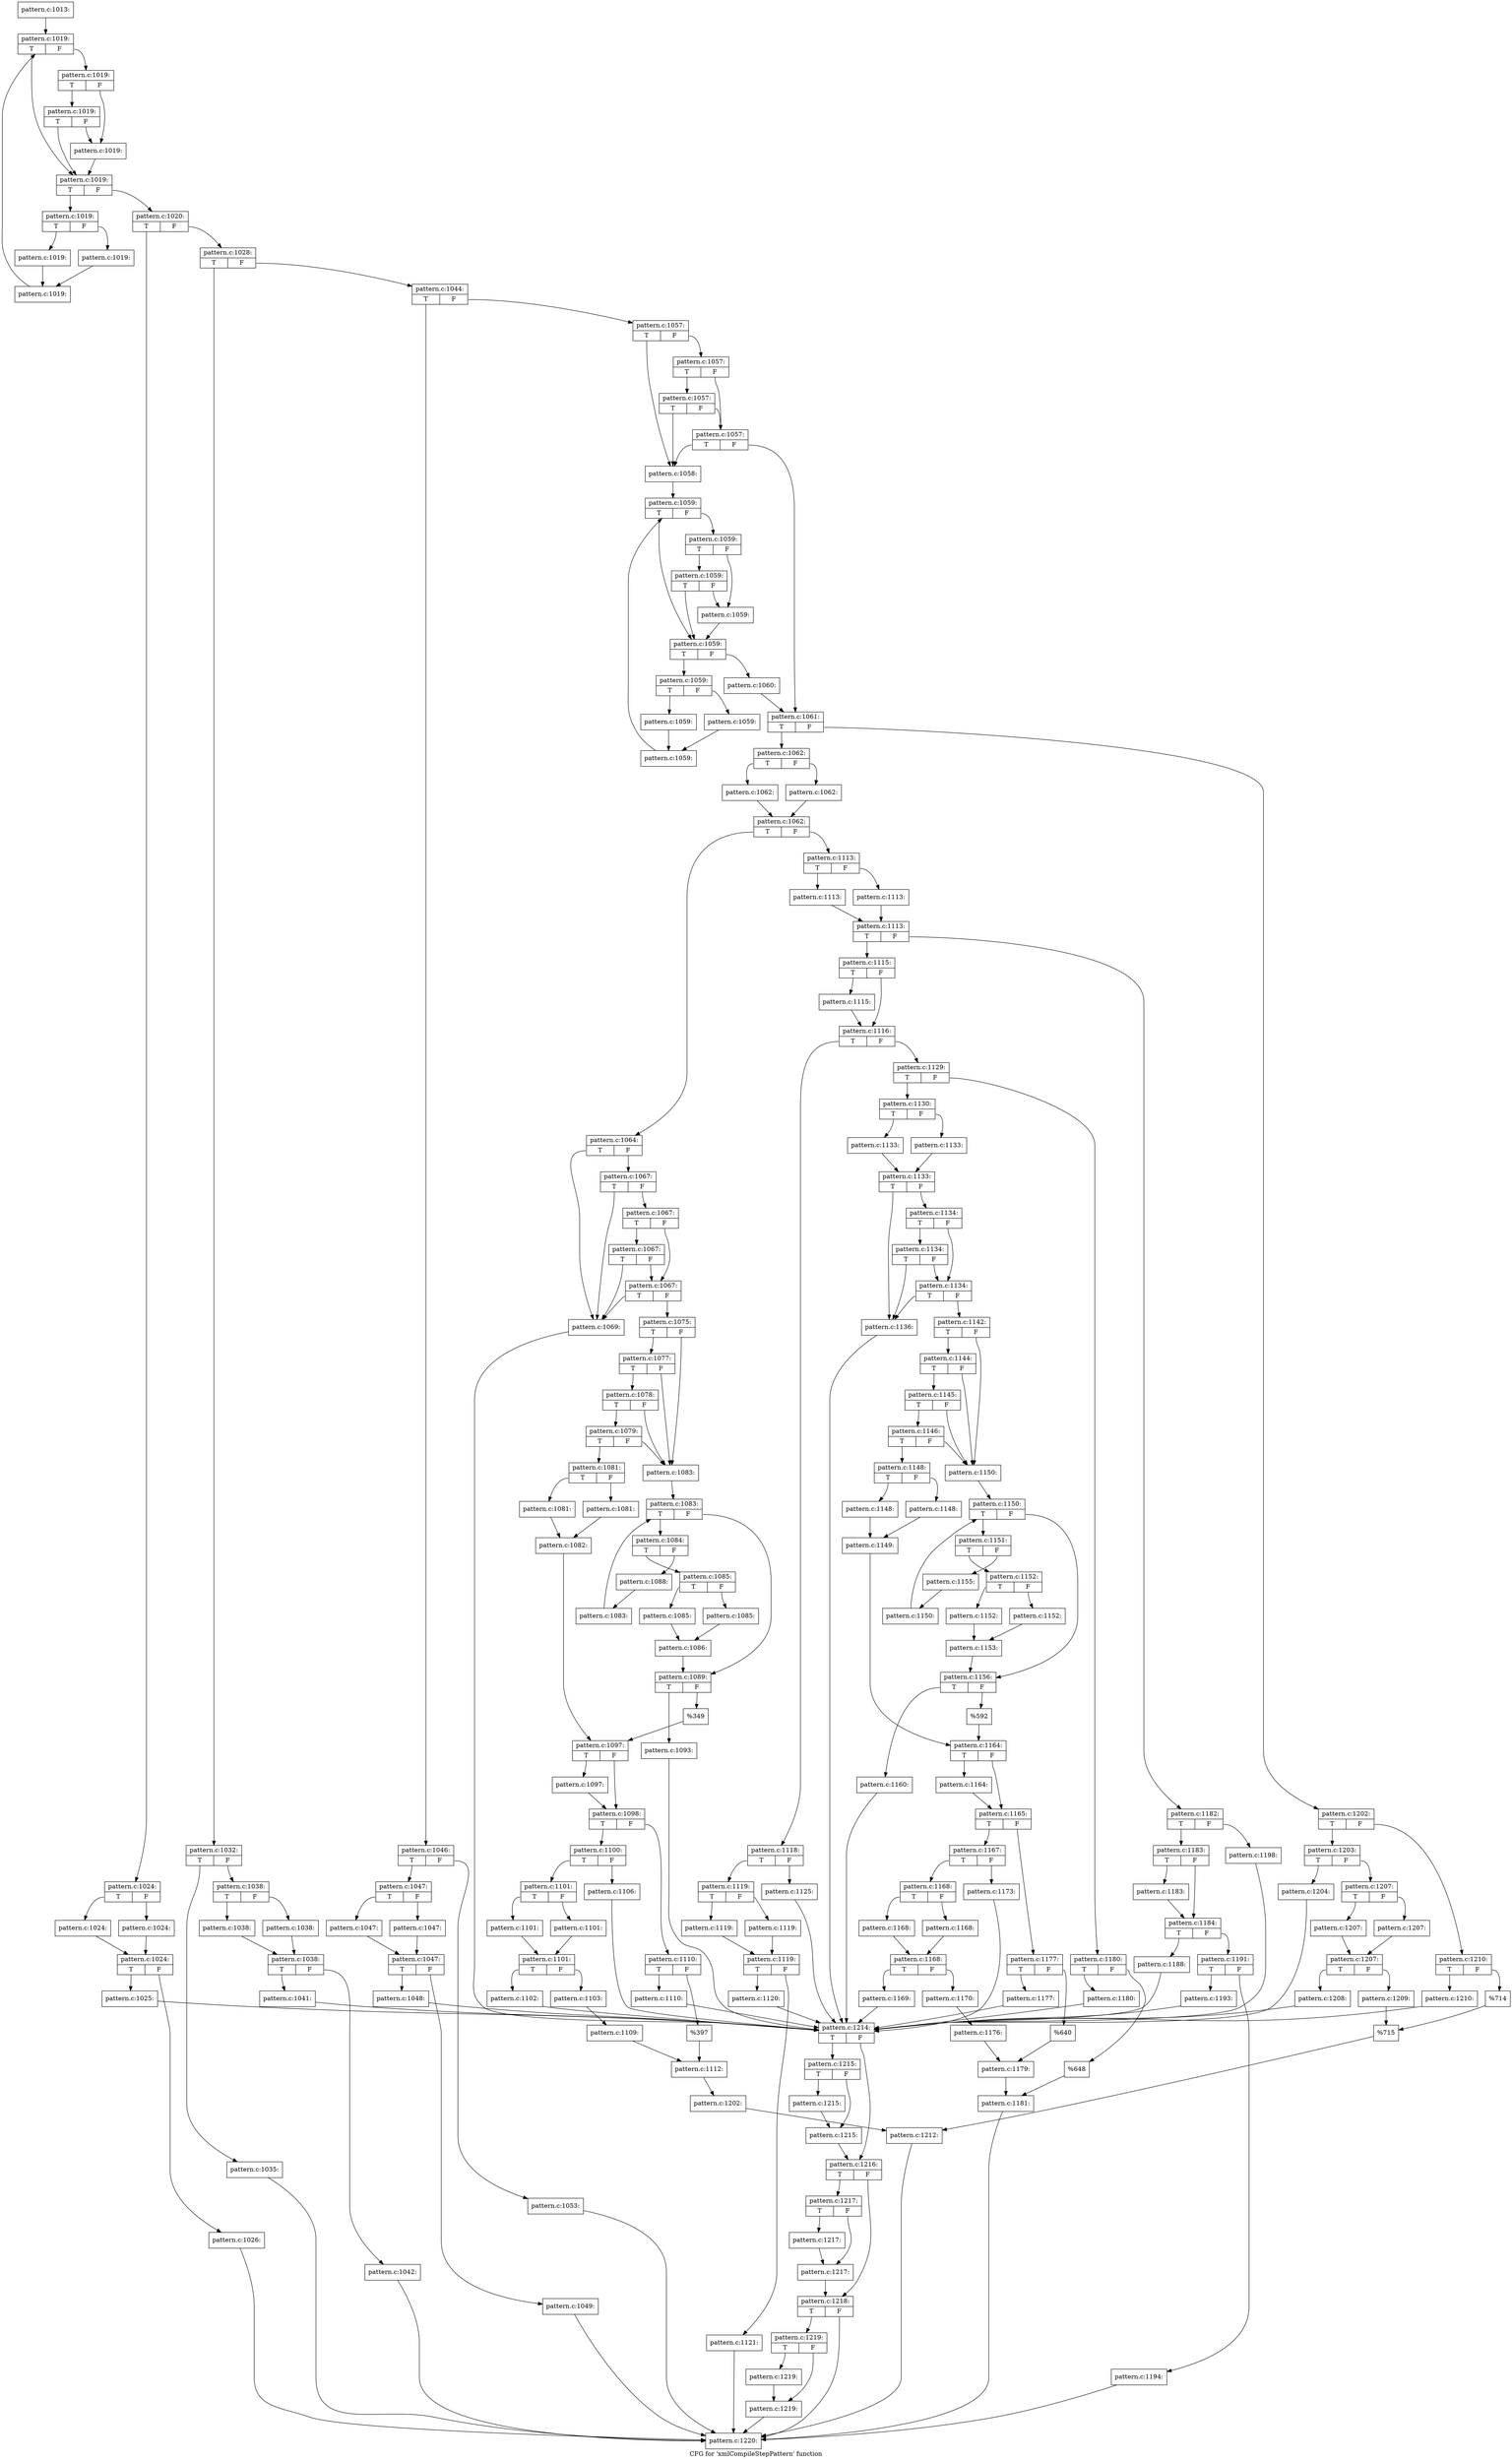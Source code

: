digraph "CFG for 'xmlCompileStepPattern' function" {
	label="CFG for 'xmlCompileStepPattern' function";

	Node0x46abc00 [shape=record,label="{pattern.c:1013:}"];
	Node0x46abc00 -> Node0x46b1bc0;
	Node0x46b1bc0 [shape=record,label="{pattern.c:1019:|{<s0>T|<s1>F}}"];
	Node0x46b1bc0:s0 -> Node0x46b1e00;
	Node0x46b1bc0:s1 -> Node0x46b1ea0;
	Node0x46b1ea0 [shape=record,label="{pattern.c:1019:|{<s0>T|<s1>F}}"];
	Node0x46b1ea0:s0 -> Node0x46b2200;
	Node0x46b1ea0:s1 -> Node0x46b1e50;
	Node0x46b2200 [shape=record,label="{pattern.c:1019:|{<s0>T|<s1>F}}"];
	Node0x46b2200:s0 -> Node0x46b1e00;
	Node0x46b2200:s1 -> Node0x46b1e50;
	Node0x46b1e50 [shape=record,label="{pattern.c:1019:}"];
	Node0x46b1e50 -> Node0x46b1e00;
	Node0x46b1e00 [shape=record,label="{pattern.c:1019:|{<s0>T|<s1>F}}"];
	Node0x46b1e00:s0 -> Node0x46b2830;
	Node0x46b1e00:s1 -> Node0x46b1db0;
	Node0x46b2830 [shape=record,label="{pattern.c:1019:|{<s0>T|<s1>F}}"];
	Node0x46b2830:s0 -> Node0x46b2ce0;
	Node0x46b2830:s1 -> Node0x46b2d30;
	Node0x46b2ce0 [shape=record,label="{pattern.c:1019:}"];
	Node0x46b2ce0 -> Node0x46b2d80;
	Node0x46b2d30 [shape=record,label="{pattern.c:1019:}"];
	Node0x46b2d30 -> Node0x46b2d80;
	Node0x46b2d80 [shape=record,label="{pattern.c:1019:}"];
	Node0x46b2d80 -> Node0x46b1bc0;
	Node0x46b1db0 [shape=record,label="{pattern.c:1020:|{<s0>T|<s1>F}}"];
	Node0x46b1db0:s0 -> Node0x46b36e0;
	Node0x46b1db0:s1 -> Node0x46b3730;
	Node0x46b36e0 [shape=record,label="{pattern.c:1024:|{<s0>T|<s1>F}}"];
	Node0x46b36e0:s0 -> Node0x46b3c40;
	Node0x46b36e0:s1 -> Node0x46b3c90;
	Node0x46b3c40 [shape=record,label="{pattern.c:1024:}"];
	Node0x46b3c40 -> Node0x46b3ce0;
	Node0x46b3c90 [shape=record,label="{pattern.c:1024:}"];
	Node0x46b3c90 -> Node0x46b3ce0;
	Node0x46b3ce0 [shape=record,label="{pattern.c:1024:|{<s0>T|<s1>F}}"];
	Node0x46b3ce0:s0 -> Node0x46b45b0;
	Node0x46b3ce0:s1 -> Node0x46b4600;
	Node0x46b45b0 [shape=record,label="{pattern.c:1025:}"];
	Node0x46b45b0 -> Node0x46b5250;
	Node0x46b4600 [shape=record,label="{pattern.c:1026:}"];
	Node0x46b4600 -> Node0x4671a20;
	Node0x46b3730 [shape=record,label="{pattern.c:1028:|{<s0>T|<s1>F}}"];
	Node0x46b3730:s0 -> Node0x46b54c0;
	Node0x46b3730:s1 -> Node0x46b5510;
	Node0x46b54c0 [shape=record,label="{pattern.c:1032:|{<s0>T|<s1>F}}"];
	Node0x46b54c0:s0 -> Node0x46b5ad0;
	Node0x46b54c0:s1 -> Node0x46b5b20;
	Node0x46b5ad0 [shape=record,label="{pattern.c:1035:}"];
	Node0x46b5ad0 -> Node0x4671a20;
	Node0x46b5b20 [shape=record,label="{pattern.c:1038:|{<s0>T|<s1>F}}"];
	Node0x46b5b20:s0 -> Node0x46b6300;
	Node0x46b5b20:s1 -> Node0x46b6350;
	Node0x46b6300 [shape=record,label="{pattern.c:1038:}"];
	Node0x46b6300 -> Node0x46b63a0;
	Node0x46b6350 [shape=record,label="{pattern.c:1038:}"];
	Node0x46b6350 -> Node0x46b63a0;
	Node0x46b63a0 [shape=record,label="{pattern.c:1038:|{<s0>T|<s1>F}}"];
	Node0x46b63a0:s0 -> Node0x43dd8b0;
	Node0x46b63a0:s1 -> Node0x46b74a0;
	Node0x43dd8b0 [shape=record,label="{pattern.c:1041:}"];
	Node0x43dd8b0 -> Node0x46b5250;
	Node0x46b74a0 [shape=record,label="{pattern.c:1042:}"];
	Node0x46b74a0 -> Node0x4671a20;
	Node0x46b5510 [shape=record,label="{pattern.c:1044:|{<s0>T|<s1>F}}"];
	Node0x46b5510:s0 -> Node0x46b8100;
	Node0x46b5510:s1 -> Node0x46b81d0;
	Node0x46b8100 [shape=record,label="{pattern.c:1046:|{<s0>T|<s1>F}}"];
	Node0x46b8100:s0 -> Node0x46b83f0;
	Node0x46b8100:s1 -> Node0x46b8490;
	Node0x46b83f0 [shape=record,label="{pattern.c:1047:|{<s0>T|<s1>F}}"];
	Node0x46b83f0:s0 -> Node0x46b8810;
	Node0x46b83f0:s1 -> Node0x46b8860;
	Node0x46b8810 [shape=record,label="{pattern.c:1047:}"];
	Node0x46b8810 -> Node0x46b88b0;
	Node0x46b8860 [shape=record,label="{pattern.c:1047:}"];
	Node0x46b8860 -> Node0x46b88b0;
	Node0x46b88b0 [shape=record,label="{pattern.c:1047:|{<s0>T|<s1>F}}"];
	Node0x46b88b0:s0 -> Node0x46b9110;
	Node0x46b88b0:s1 -> Node0x46b9160;
	Node0x46b9110 [shape=record,label="{pattern.c:1048:}"];
	Node0x46b9110 -> Node0x46b5250;
	Node0x46b9160 [shape=record,label="{pattern.c:1049:}"];
	Node0x46b9160 -> Node0x4671a20;
	Node0x46b8490 [shape=record,label="{pattern.c:1053:}"];
	Node0x46b8490 -> Node0x4671a20;
	Node0x46b81d0 [shape=record,label="{pattern.c:1057:|{<s0>T|<s1>F}}"];
	Node0x46b81d0:s0 -> Node0x46b8440;
	Node0x46b81d0:s1 -> Node0x46b9b80;
	Node0x46b9b80 [shape=record,label="{pattern.c:1057:|{<s0>T|<s1>F}}"];
	Node0x46b9b80:s0 -> Node0x46b9f60;
	Node0x46b9b80:s1 -> Node0x46b9b00;
	Node0x46b9f60 [shape=record,label="{pattern.c:1057:|{<s0>T|<s1>F}}"];
	Node0x46b9f60:s0 -> Node0x46b8440;
	Node0x46b9f60:s1 -> Node0x46b9b00;
	Node0x46b9b00 [shape=record,label="{pattern.c:1057:|{<s0>T|<s1>F}}"];
	Node0x46b9b00:s0 -> Node0x46b8440;
	Node0x46b9b00:s1 -> Node0x46b9ab0;
	Node0x46b8440 [shape=record,label="{pattern.c:1058:}"];
	Node0x46b8440 -> Node0x46ba780;
	Node0x46ba780 [shape=record,label="{pattern.c:1059:|{<s0>T|<s1>F}}"];
	Node0x46ba780:s0 -> Node0x46ba960;
	Node0x46ba780:s1 -> Node0x46baa00;
	Node0x46baa00 [shape=record,label="{pattern.c:1059:|{<s0>T|<s1>F}}"];
	Node0x46baa00:s0 -> Node0x46bad60;
	Node0x46baa00:s1 -> Node0x46ba9b0;
	Node0x46bad60 [shape=record,label="{pattern.c:1059:|{<s0>T|<s1>F}}"];
	Node0x46bad60:s0 -> Node0x46ba960;
	Node0x46bad60:s1 -> Node0x46ba9b0;
	Node0x46ba9b0 [shape=record,label="{pattern.c:1059:}"];
	Node0x46ba9b0 -> Node0x46ba960;
	Node0x46ba960 [shape=record,label="{pattern.c:1059:|{<s0>T|<s1>F}}"];
	Node0x46ba960:s0 -> Node0x46bb390;
	Node0x46ba960:s1 -> Node0x46ba910;
	Node0x46bb390 [shape=record,label="{pattern.c:1059:|{<s0>T|<s1>F}}"];
	Node0x46bb390:s0 -> Node0x46bb840;
	Node0x46bb390:s1 -> Node0x46bb890;
	Node0x46bb840 [shape=record,label="{pattern.c:1059:}"];
	Node0x46bb840 -> Node0x46bb8e0;
	Node0x46bb890 [shape=record,label="{pattern.c:1059:}"];
	Node0x46bb890 -> Node0x46bb8e0;
	Node0x46bb8e0 [shape=record,label="{pattern.c:1059:}"];
	Node0x46bb8e0 -> Node0x46ba780;
	Node0x46ba910 [shape=record,label="{pattern.c:1060:}"];
	Node0x46ba910 -> Node0x46b9ab0;
	Node0x46b9ab0 [shape=record,label="{pattern.c:1061:|{<s0>T|<s1>F}}"];
	Node0x46b9ab0:s0 -> Node0x46bc300;
	Node0x46b9ab0:s1 -> Node0x46bc3a0;
	Node0x46bc300 [shape=record,label="{pattern.c:1062:|{<s0>T|<s1>F}}"];
	Node0x46bc300:s0 -> Node0x46bc8f0;
	Node0x46bc300:s1 -> Node0x46bc940;
	Node0x46bc8f0 [shape=record,label="{pattern.c:1062:}"];
	Node0x46bc8f0 -> Node0x46bc990;
	Node0x46bc940 [shape=record,label="{pattern.c:1062:}"];
	Node0x46bc940 -> Node0x46bc990;
	Node0x46bc990 [shape=record,label="{pattern.c:1062:|{<s0>T|<s1>F}}"];
	Node0x46bc990:s0 -> Node0x46bd290;
	Node0x46bc990:s1 -> Node0x46bd330;
	Node0x46bd290 [shape=record,label="{pattern.c:1064:|{<s0>T|<s1>F}}"];
	Node0x46bd290:s0 -> Node0x46bdf00;
	Node0x46bd290:s1 -> Node0x46bdfa0;
	Node0x46bdfa0 [shape=record,label="{pattern.c:1067:|{<s0>T|<s1>F}}"];
	Node0x46bdfa0:s0 -> Node0x46bdf00;
	Node0x46bdfa0:s1 -> Node0x46be240;
	Node0x46be240 [shape=record,label="{pattern.c:1067:|{<s0>T|<s1>F}}"];
	Node0x46be240:s0 -> Node0x46be620;
	Node0x46be240:s1 -> Node0x46be1c0;
	Node0x46be620 [shape=record,label="{pattern.c:1067:|{<s0>T|<s1>F}}"];
	Node0x46be620:s0 -> Node0x46bdf00;
	Node0x46be620:s1 -> Node0x46be1c0;
	Node0x46be1c0 [shape=record,label="{pattern.c:1067:|{<s0>T|<s1>F}}"];
	Node0x46be1c0:s0 -> Node0x46bdf00;
	Node0x46be1c0:s1 -> Node0x46bdf50;
	Node0x46bdf00 [shape=record,label="{pattern.c:1069:}"];
	Node0x46bdf00 -> Node0x46b5250;
	Node0x46bdf50 [shape=record,label="{pattern.c:1075:|{<s0>T|<s1>F}}"];
	Node0x46bdf50:s0 -> Node0x46c0120;
	Node0x46bdf50:s1 -> Node0x46c0030;
	Node0x46c0120 [shape=record,label="{pattern.c:1077:|{<s0>T|<s1>F}}"];
	Node0x46c0120:s0 -> Node0x46c00d0;
	Node0x46c0120:s1 -> Node0x46c0030;
	Node0x46c00d0 [shape=record,label="{pattern.c:1078:|{<s0>T|<s1>F}}"];
	Node0x46c00d0:s0 -> Node0x46c0080;
	Node0x46c00d0:s1 -> Node0x46c0030;
	Node0x46c0080 [shape=record,label="{pattern.c:1079:|{<s0>T|<s1>F}}"];
	Node0x46c0080:s0 -> Node0x46b77d0;
	Node0x46c0080:s1 -> Node0x46c0030;
	Node0x46b77d0 [shape=record,label="{pattern.c:1081:|{<s0>T|<s1>F}}"];
	Node0x46b77d0:s0 -> Node0x4594db0;
	Node0x46b77d0:s1 -> Node0x4594e50;
	Node0x4594db0 [shape=record,label="{pattern.c:1081:}"];
	Node0x4594db0 -> Node0x4594e00;
	Node0x4594e50 [shape=record,label="{pattern.c:1081:}"];
	Node0x4594e50 -> Node0x4594e00;
	Node0x4594e00 [shape=record,label="{pattern.c:1082:}"];
	Node0x4594e00 -> Node0x46bfc10;
	Node0x46c0030 [shape=record,label="{pattern.c:1083:}"];
	Node0x46c0030 -> Node0x46c3610;
	Node0x46c3610 [shape=record,label="{pattern.c:1083:|{<s0>T|<s1>F}}"];
	Node0x46c3610:s0 -> Node0x46c3810;
	Node0x46c3610:s1 -> Node0x46c31a0;
	Node0x46c3810 [shape=record,label="{pattern.c:1084:|{<s0>T|<s1>F}}"];
	Node0x46c3810:s0 -> Node0x46c3b10;
	Node0x46c3810:s1 -> Node0x46c3b60;
	Node0x46c3b10 [shape=record,label="{pattern.c:1085:|{<s0>T|<s1>F}}"];
	Node0x46c3b10:s0 -> Node0x46c42a0;
	Node0x46c3b10:s1 -> Node0x46c4340;
	Node0x46c42a0 [shape=record,label="{pattern.c:1085:}"];
	Node0x46c42a0 -> Node0x46c42f0;
	Node0x46c4340 [shape=record,label="{pattern.c:1085:}"];
	Node0x46c4340 -> Node0x46c42f0;
	Node0x46c42f0 [shape=record,label="{pattern.c:1086:}"];
	Node0x46c42f0 -> Node0x46c31a0;
	Node0x46c3b60 [shape=record,label="{pattern.c:1088:}"];
	Node0x46c3b60 -> Node0x46c37c0;
	Node0x46c37c0 [shape=record,label="{pattern.c:1083:}"];
	Node0x46c37c0 -> Node0x46c3610;
	Node0x46c31a0 [shape=record,label="{pattern.c:1089:|{<s0>T|<s1>F}}"];
	Node0x46c31a0:s0 -> Node0x46c5880;
	Node0x46c31a0:s1 -> Node0x46c58d0;
	Node0x46c5880 [shape=record,label="{pattern.c:1093:}"];
	Node0x46c5880 -> Node0x46b5250;
	Node0x46c58d0 [shape=record,label="{%349}"];
	Node0x46c58d0 -> Node0x46bfc10;
	Node0x46bfc10 [shape=record,label="{pattern.c:1097:|{<s0>T|<s1>F}}"];
	Node0x46bfc10:s0 -> Node0x46c6190;
	Node0x46bfc10:s1 -> Node0x46c61e0;
	Node0x46c6190 [shape=record,label="{pattern.c:1097:}"];
	Node0x46c6190 -> Node0x46c61e0;
	Node0x46c61e0 [shape=record,label="{pattern.c:1098:|{<s0>T|<s1>F}}"];
	Node0x46c61e0:s0 -> Node0x46c68f0;
	Node0x46c61e0:s1 -> Node0x46c6990;
	Node0x46c68f0 [shape=record,label="{pattern.c:1100:|{<s0>T|<s1>F}}"];
	Node0x46c68f0:s0 -> Node0x46c6cd0;
	Node0x46c68f0:s1 -> Node0x46c6d70;
	Node0x46c6cd0 [shape=record,label="{pattern.c:1101:|{<s0>T|<s1>F}}"];
	Node0x46c6cd0:s0 -> Node0x46c71e0;
	Node0x46c6cd0:s1 -> Node0x46c7230;
	Node0x46c71e0 [shape=record,label="{pattern.c:1101:}"];
	Node0x46c71e0 -> Node0x46c7280;
	Node0x46c7230 [shape=record,label="{pattern.c:1101:}"];
	Node0x46c7230 -> Node0x46c7280;
	Node0x46c7280 [shape=record,label="{pattern.c:1101:|{<s0>T|<s1>F}}"];
	Node0x46c7280:s0 -> Node0x46c7b10;
	Node0x46c7280:s1 -> Node0x46c7b60;
	Node0x46c7b10 [shape=record,label="{pattern.c:1102:}"];
	Node0x46c7b10 -> Node0x46b5250;
	Node0x46c7b60 [shape=record,label="{pattern.c:1103:}"];
	Node0x46c7b60 -> Node0x46c6d20;
	Node0x46c6d70 [shape=record,label="{pattern.c:1106:}"];
	Node0x46c6d70 -> Node0x46b5250;
	Node0x46c6d20 [shape=record,label="{pattern.c:1109:}"];
	Node0x46c6d20 -> Node0x46c6940;
	Node0x46c6990 [shape=record,label="{pattern.c:1110:|{<s0>T|<s1>F}}"];
	Node0x46c6990:s0 -> Node0x46c85d0;
	Node0x46c6990:s1 -> Node0x46c8620;
	Node0x46c85d0 [shape=record,label="{pattern.c:1110:}"];
	Node0x46c85d0 -> Node0x46b5250;
	Node0x46c8620 [shape=record,label="{%397}"];
	Node0x46c8620 -> Node0x46c6940;
	Node0x46c6940 [shape=record,label="{pattern.c:1112:}"];
	Node0x46c6940 -> Node0x46bd2e0;
	Node0x46bd330 [shape=record,label="{pattern.c:1113:|{<s0>T|<s1>F}}"];
	Node0x46bd330:s0 -> Node0x46c8d90;
	Node0x46bd330:s1 -> Node0x46c8de0;
	Node0x46c8d90 [shape=record,label="{pattern.c:1113:}"];
	Node0x46c8d90 -> Node0x46c8e30;
	Node0x46c8de0 [shape=record,label="{pattern.c:1113:}"];
	Node0x46c8de0 -> Node0x46c8e30;
	Node0x46c8e30 [shape=record,label="{pattern.c:1113:|{<s0>T|<s1>F}}"];
	Node0x46c8e30:s0 -> Node0x46c9750;
	Node0x46c8e30:s1 -> Node0x46c97f0;
	Node0x46c9750 [shape=record,label="{pattern.c:1115:|{<s0>T|<s1>F}}"];
	Node0x46c9750:s0 -> Node0x46c9cb0;
	Node0x46c9750:s1 -> Node0x46c9d00;
	Node0x46c9cb0 [shape=record,label="{pattern.c:1115:}"];
	Node0x46c9cb0 -> Node0x46c9d00;
	Node0x46c9d00 [shape=record,label="{pattern.c:1116:|{<s0>T|<s1>F}}"];
	Node0x46c9d00:s0 -> Node0x46ca570;
	Node0x46c9d00:s1 -> Node0x46ca5c0;
	Node0x46ca570 [shape=record,label="{pattern.c:1118:|{<s0>T|<s1>F}}"];
	Node0x46ca570:s0 -> Node0x46ca980;
	Node0x46ca570:s1 -> Node0x46caa20;
	Node0x46ca980 [shape=record,label="{pattern.c:1119:|{<s0>T|<s1>F}}"];
	Node0x46ca980:s0 -> Node0x46caed0;
	Node0x46ca980:s1 -> Node0x46caf20;
	Node0x46caed0 [shape=record,label="{pattern.c:1119:}"];
	Node0x46caed0 -> Node0x46caf70;
	Node0x46caf20 [shape=record,label="{pattern.c:1119:}"];
	Node0x46caf20 -> Node0x46caf70;
	Node0x46caf70 [shape=record,label="{pattern.c:1119:|{<s0>T|<s1>F}}"];
	Node0x46caf70:s0 -> Node0x46cb840;
	Node0x46caf70:s1 -> Node0x46cb890;
	Node0x46cb840 [shape=record,label="{pattern.c:1120:}"];
	Node0x46cb840 -> Node0x46b5250;
	Node0x46cb890 [shape=record,label="{pattern.c:1121:}"];
	Node0x46cb890 -> Node0x4671a20;
	Node0x46caa20 [shape=record,label="{pattern.c:1125:}"];
	Node0x46caa20 -> Node0x46b5250;
	Node0x46ca5c0 [shape=record,label="{pattern.c:1129:|{<s0>T|<s1>F}}"];
	Node0x46ca5c0:s0 -> Node0x46ca9d0;
	Node0x46ca5c0:s1 -> Node0x46cc370;
	Node0x46ca9d0 [shape=record,label="{pattern.c:1130:|{<s0>T|<s1>F}}"];
	Node0x46ca9d0:s0 -> Node0x46cced0;
	Node0x46ca9d0:s1 -> Node0x46ccf20;
	Node0x46cced0 [shape=record,label="{pattern.c:1133:}"];
	Node0x46cced0 -> Node0x46ccf70;
	Node0x46ccf20 [shape=record,label="{pattern.c:1133:}"];
	Node0x46ccf20 -> Node0x46ccf70;
	Node0x46ccf70 [shape=record,label="{pattern.c:1133:|{<s0>T|<s1>F}}"];
	Node0x46ccf70:s0 -> Node0x46cd8d0;
	Node0x46ccf70:s1 -> Node0x46cd9f0;
	Node0x46cd9f0 [shape=record,label="{pattern.c:1134:|{<s0>T|<s1>F}}"];
	Node0x46cd9f0:s0 -> Node0x46cddd0;
	Node0x46cd9f0:s1 -> Node0x46cd970;
	Node0x46cddd0 [shape=record,label="{pattern.c:1134:|{<s0>T|<s1>F}}"];
	Node0x46cddd0:s0 -> Node0x46cd8d0;
	Node0x46cddd0:s1 -> Node0x46cd970;
	Node0x46cd970 [shape=record,label="{pattern.c:1134:|{<s0>T|<s1>F}}"];
	Node0x46cd970:s0 -> Node0x46cd8d0;
	Node0x46cd970:s1 -> Node0x46cd920;
	Node0x46cd8d0 [shape=record,label="{pattern.c:1136:}"];
	Node0x46cd8d0 -> Node0x46b5250;
	Node0x46cd920 [shape=record,label="{pattern.c:1142:|{<s0>T|<s1>F}}"];
	Node0x46cd920:s0 -> Node0x46cefb0;
	Node0x46cd920:s1 -> Node0x46cee60;
	Node0x46cefb0 [shape=record,label="{pattern.c:1144:|{<s0>T|<s1>F}}"];
	Node0x46cefb0:s0 -> Node0x46cef30;
	Node0x46cefb0:s1 -> Node0x46cee60;
	Node0x46cef30 [shape=record,label="{pattern.c:1145:|{<s0>T|<s1>F}}"];
	Node0x46cef30:s0 -> Node0x46ceeb0;
	Node0x46cef30:s1 -> Node0x46cee60;
	Node0x46ceeb0 [shape=record,label="{pattern.c:1146:|{<s0>T|<s1>F}}"];
	Node0x46ceeb0:s0 -> Node0x46cedc0;
	Node0x46ceeb0:s1 -> Node0x46cee60;
	Node0x46cedc0 [shape=record,label="{pattern.c:1148:|{<s0>T|<s1>F}}"];
	Node0x46cedc0:s0 -> Node0x46cff70;
	Node0x46cedc0:s1 -> Node0x46d0010;
	Node0x46cff70 [shape=record,label="{pattern.c:1148:}"];
	Node0x46cff70 -> Node0x46cffc0;
	Node0x46d0010 [shape=record,label="{pattern.c:1148:}"];
	Node0x46d0010 -> Node0x46cffc0;
	Node0x46cffc0 [shape=record,label="{pattern.c:1149:}"];
	Node0x46cffc0 -> Node0x46cee10;
	Node0x46cee60 [shape=record,label="{pattern.c:1150:}"];
	Node0x46cee60 -> Node0x46d0c10;
	Node0x46d0c10 [shape=record,label="{pattern.c:1150:|{<s0>T|<s1>F}}"];
	Node0x46d0c10:s0 -> Node0x46d0ef0;
	Node0x46d0c10:s1 -> Node0x46d0a70;
	Node0x46d0ef0 [shape=record,label="{pattern.c:1151:|{<s0>T|<s1>F}}"];
	Node0x46d0ef0:s0 -> Node0x46d13c0;
	Node0x46d0ef0:s1 -> Node0x46d1410;
	Node0x46d13c0 [shape=record,label="{pattern.c:1152:|{<s0>T|<s1>F}}"];
	Node0x46d13c0:s0 -> Node0x459af40;
	Node0x46d13c0:s1 -> Node0x46d1d90;
	Node0x459af40 [shape=record,label="{pattern.c:1152:}"];
	Node0x459af40 -> Node0x46d1d40;
	Node0x46d1d90 [shape=record,label="{pattern.c:1152:}"];
	Node0x46d1d90 -> Node0x46d1d40;
	Node0x46d1d40 [shape=record,label="{pattern.c:1153:}"];
	Node0x46d1d40 -> Node0x46d0a70;
	Node0x46d1410 [shape=record,label="{pattern.c:1155:}"];
	Node0x46d1410 -> Node0x46d0e60;
	Node0x46d0e60 [shape=record,label="{pattern.c:1150:}"];
	Node0x46d0e60 -> Node0x46d0c10;
	Node0x46d0a70 [shape=record,label="{pattern.c:1156:|{<s0>T|<s1>F}}"];
	Node0x46d0a70:s0 -> Node0x46d32e0;
	Node0x46d0a70:s1 -> Node0x46d3330;
	Node0x46d32e0 [shape=record,label="{pattern.c:1160:}"];
	Node0x46d32e0 -> Node0x46b5250;
	Node0x46d3330 [shape=record,label="{%592}"];
	Node0x46d3330 -> Node0x46cee10;
	Node0x46cee10 [shape=record,label="{pattern.c:1164:|{<s0>T|<s1>F}}"];
	Node0x46cee10:s0 -> Node0x46d3c70;
	Node0x46cee10:s1 -> Node0x46d3cc0;
	Node0x46d3c70 [shape=record,label="{pattern.c:1164:}"];
	Node0x46d3c70 -> Node0x46d3cc0;
	Node0x46d3cc0 [shape=record,label="{pattern.c:1165:|{<s0>T|<s1>F}}"];
	Node0x46d3cc0:s0 -> Node0x46d4410;
	Node0x46d3cc0:s1 -> Node0x46d44b0;
	Node0x46d4410 [shape=record,label="{pattern.c:1167:|{<s0>T|<s1>F}}"];
	Node0x46d4410:s0 -> Node0x46d4870;
	Node0x46d4410:s1 -> Node0x46d4910;
	Node0x46d4870 [shape=record,label="{pattern.c:1168:|{<s0>T|<s1>F}}"];
	Node0x46d4870:s0 -> Node0x46d4dc0;
	Node0x46d4870:s1 -> Node0x46d4e10;
	Node0x46d4dc0 [shape=record,label="{pattern.c:1168:}"];
	Node0x46d4dc0 -> Node0x46d4e60;
	Node0x46d4e10 [shape=record,label="{pattern.c:1168:}"];
	Node0x46d4e10 -> Node0x46d4e60;
	Node0x46d4e60 [shape=record,label="{pattern.c:1168:|{<s0>T|<s1>F}}"];
	Node0x46d4e60:s0 -> Node0x46d5730;
	Node0x46d4e60:s1 -> Node0x46d5780;
	Node0x46d5730 [shape=record,label="{pattern.c:1169:}"];
	Node0x46d5730 -> Node0x46b5250;
	Node0x46d5780 [shape=record,label="{pattern.c:1170:}"];
	Node0x46d5780 -> Node0x46d48c0;
	Node0x46d4910 [shape=record,label="{pattern.c:1173:}"];
	Node0x46d4910 -> Node0x46b5250;
	Node0x46d48c0 [shape=record,label="{pattern.c:1176:}"];
	Node0x46d48c0 -> Node0x46d4460;
	Node0x46d44b0 [shape=record,label="{pattern.c:1177:|{<s0>T|<s1>F}}"];
	Node0x46d44b0:s0 -> Node0x46d62b0;
	Node0x46d44b0:s1 -> Node0x46d6300;
	Node0x46d62b0 [shape=record,label="{pattern.c:1177:}"];
	Node0x46d62b0 -> Node0x46b5250;
	Node0x46d6300 [shape=record,label="{%640}"];
	Node0x46d6300 -> Node0x46d4460;
	Node0x46d4460 [shape=record,label="{pattern.c:1179:}"];
	Node0x46d4460 -> Node0x46cc320;
	Node0x46cc370 [shape=record,label="{pattern.c:1180:|{<s0>T|<s1>F}}"];
	Node0x46cc370:s0 -> Node0x46d6a80;
	Node0x46cc370:s1 -> Node0x46d6ad0;
	Node0x46d6a80 [shape=record,label="{pattern.c:1180:}"];
	Node0x46d6a80 -> Node0x46b5250;
	Node0x46d6ad0 [shape=record,label="{%648}"];
	Node0x46d6ad0 -> Node0x46cc320;
	Node0x46cc320 [shape=record,label="{pattern.c:1181:}"];
	Node0x46cc320 -> Node0x4671a20;
	Node0x46c97f0 [shape=record,label="{pattern.c:1182:|{<s0>T|<s1>F}}"];
	Node0x46c97f0:s0 -> Node0x46d71f0;
	Node0x46c97f0:s1 -> Node0x46d7290;
	Node0x46d71f0 [shape=record,label="{pattern.c:1183:|{<s0>T|<s1>F}}"];
	Node0x46d71f0:s0 -> Node0x46d7800;
	Node0x46d71f0:s1 -> Node0x46d7850;
	Node0x46d7800 [shape=record,label="{pattern.c:1183:}"];
	Node0x46d7800 -> Node0x46d7850;
	Node0x46d7850 [shape=record,label="{pattern.c:1184:|{<s0>T|<s1>F}}"];
	Node0x46d7850:s0 -> Node0x46d7fa0;
	Node0x46d7850:s1 -> Node0x46d7ff0;
	Node0x46d7fa0 [shape=record,label="{pattern.c:1188:}"];
	Node0x46d7fa0 -> Node0x46b5250;
	Node0x46d7ff0 [shape=record,label="{pattern.c:1191:|{<s0>T|<s1>F}}"];
	Node0x46d7ff0:s0 -> Node0x46d89f0;
	Node0x46d7ff0:s1 -> Node0x46d8a40;
	Node0x46d89f0 [shape=record,label="{pattern.c:1193:}"];
	Node0x46d89f0 -> Node0x46b5250;
	Node0x46d8a40 [shape=record,label="{pattern.c:1194:}"];
	Node0x46d8a40 -> Node0x4671a20;
	Node0x46d7290 [shape=record,label="{pattern.c:1198:}"];
	Node0x46d7290 -> Node0x46b5250;
	Node0x46bd2e0 [shape=record,label="{pattern.c:1202:}"];
	Node0x46bd2e0 -> Node0x46bc350;
	Node0x46bc3a0 [shape=record,label="{pattern.c:1202:|{<s0>T|<s1>F}}"];
	Node0x46bc3a0:s0 -> Node0x46c97a0;
	Node0x46bc3a0:s1 -> Node0x46d95c0;
	Node0x46c97a0 [shape=record,label="{pattern.c:1203:|{<s0>T|<s1>F}}"];
	Node0x46c97a0:s0 -> Node0x46d9b40;
	Node0x46c97a0:s1 -> Node0x46d9b90;
	Node0x46d9b40 [shape=record,label="{pattern.c:1204:}"];
	Node0x46d9b40 -> Node0x46b5250;
	Node0x46d9b90 [shape=record,label="{pattern.c:1207:|{<s0>T|<s1>F}}"];
	Node0x46d9b90:s0 -> Node0x46da180;
	Node0x46d9b90:s1 -> Node0x46da1d0;
	Node0x46da180 [shape=record,label="{pattern.c:1207:}"];
	Node0x46da180 -> Node0x46da220;
	Node0x46da1d0 [shape=record,label="{pattern.c:1207:}"];
	Node0x46da1d0 -> Node0x46da220;
	Node0x46da220 [shape=record,label="{pattern.c:1207:|{<s0>T|<s1>F}}"];
	Node0x46da220:s0 -> Node0x46dab50;
	Node0x46da220:s1 -> Node0x46daba0;
	Node0x46dab50 [shape=record,label="{pattern.c:1208:}"];
	Node0x46dab50 -> Node0x46b5250;
	Node0x46daba0 [shape=record,label="{pattern.c:1209:}"];
	Node0x46daba0 -> Node0x46d7240;
	Node0x46d95c0 [shape=record,label="{pattern.c:1210:|{<s0>T|<s1>F}}"];
	Node0x46d95c0:s0 -> Node0x46db240;
	Node0x46d95c0:s1 -> Node0x46db290;
	Node0x46db240 [shape=record,label="{pattern.c:1210:}"];
	Node0x46db240 -> Node0x46b5250;
	Node0x46db290 [shape=record,label="{%714}"];
	Node0x46db290 -> Node0x46d7240;
	Node0x46d7240 [shape=record,label="{%715}"];
	Node0x46d7240 -> Node0x46bc350;
	Node0x46bc350 [shape=record,label="{pattern.c:1212:}"];
	Node0x46bc350 -> Node0x4671a20;
	Node0x46b5250 [shape=record,label="{pattern.c:1214:|{<s0>T|<s1>F}}"];
	Node0x46b5250:s0 -> Node0x46dba40;
	Node0x46b5250:s1 -> Node0x46dba90;
	Node0x46dba40 [shape=record,label="{pattern.c:1215:|{<s0>T|<s1>F}}"];
	Node0x46dba40:s0 -> Node0x46dbdb0;
	Node0x46dba40:s1 -> Node0x46dbe00;
	Node0x46dbdb0 [shape=record,label="{pattern.c:1215:}"];
	Node0x46dbdb0 -> Node0x46dbe00;
	Node0x46dbe00 [shape=record,label="{pattern.c:1215:}"];
	Node0x46dbe00 -> Node0x46dba90;
	Node0x46dba90 [shape=record,label="{pattern.c:1216:|{<s0>T|<s1>F}}"];
	Node0x46dba90:s0 -> Node0x4670fa0;
	Node0x46dba90:s1 -> Node0x4670ff0;
	Node0x4670fa0 [shape=record,label="{pattern.c:1217:|{<s0>T|<s1>F}}"];
	Node0x4670fa0:s0 -> Node0x4671310;
	Node0x4670fa0:s1 -> Node0x4671360;
	Node0x4671310 [shape=record,label="{pattern.c:1217:}"];
	Node0x4671310 -> Node0x4671360;
	Node0x4671360 [shape=record,label="{pattern.c:1217:}"];
	Node0x4671360 -> Node0x4670ff0;
	Node0x4670ff0 [shape=record,label="{pattern.c:1218:|{<s0>T|<s1>F}}"];
	Node0x4670ff0:s0 -> Node0x46719d0;
	Node0x4670ff0:s1 -> Node0x4671a20;
	Node0x46719d0 [shape=record,label="{pattern.c:1219:|{<s0>T|<s1>F}}"];
	Node0x46719d0:s0 -> Node0x4671d40;
	Node0x46719d0:s1 -> Node0x4671d90;
	Node0x4671d40 [shape=record,label="{pattern.c:1219:}"];
	Node0x4671d40 -> Node0x4671d90;
	Node0x4671d90 [shape=record,label="{pattern.c:1219:}"];
	Node0x4671d90 -> Node0x4671a20;
	Node0x4671a20 [shape=record,label="{pattern.c:1220:}"];
}
